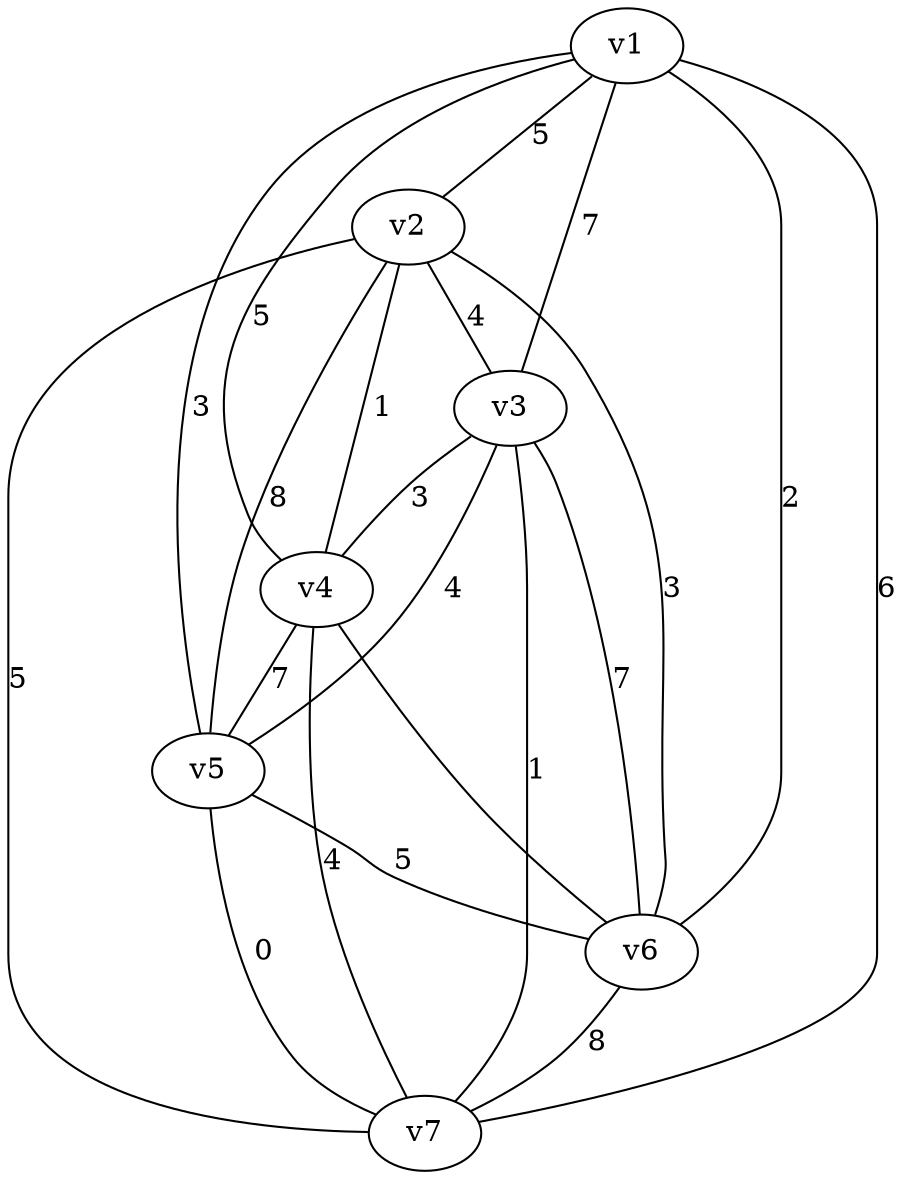 graph {
v1 -- v2 [label="5"];
v1 -- v3 [label="7"];
v1 -- v4 [label="5"];
v1 -- v5 [label="3"];
v1 -- v6 [label="2"];
v1 -- v7 [label="6"];
v2 -- v3 [label="4"];
v2 -- v4 [label="1"];
v2 -- v5 [label="8"];
v2 -- v6 [label="3"];
v2 -- v7 [label="5"];
v3 -- v4 [label="3"];
v3 -- v5 [label="4"];
v3 -- v6 [label="7"];
v3 -- v7 [label="1"];
v4 -- v5 [label="7"];
v4 -- v6 
v4 -- v7 [label="4"];
v5 -- v6 [label="5"];
v5 -- v7 [label="0"];
v6 -- v7 [label="8"];
}